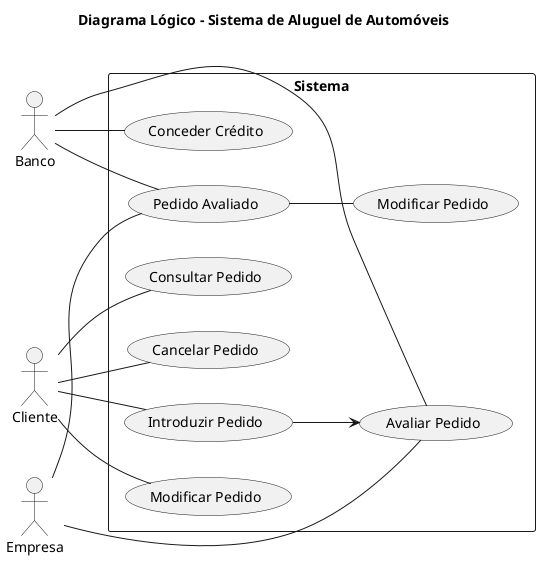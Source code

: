 @startuml
left to right direction

title Diagrama Lógico - Sistema de Aluguel de Automóveis

actor "Cliente" as cliente
actor "Banco" as banco
actor "Empresa" as empresa


rectangle Sistema {
    usecase "Introduzir Pedido" as UC1
    usecase "Modificar Pedido" as UC2
    usecase "Consultar Pedido" as UC3
    usecase "Cancelar Pedido" as UC4

    usecase "Modificar Pedido" as UC5
    usecase "Pedido Avaliado" as UC6
    usecase "Avaliar Pedido" as UC7
    usecase "Conceder Crédito" as UC8


    cliente -- UC1

    cliente -- UC2
    cliente -- UC3
    cliente -- UC4

    UC1 --> UC7
    
    banco -- UC6
    banco -- UC7
    banco -- UC8

    empresa -- UC6
    empresa -- UC7

    UC6 -- UC5 
}


@enduml